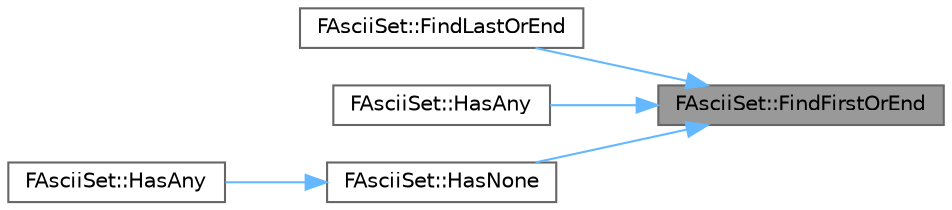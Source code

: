 digraph "FAsciiSet::FindFirstOrEnd"
{
 // INTERACTIVE_SVG=YES
 // LATEX_PDF_SIZE
  bgcolor="transparent";
  edge [fontname=Helvetica,fontsize=10,labelfontname=Helvetica,labelfontsize=10];
  node [fontname=Helvetica,fontsize=10,shape=box,height=0.2,width=0.4];
  rankdir="RL";
  Node1 [id="Node000001",label="FAsciiSet::FindFirstOrEnd",height=0.2,width=0.4,color="gray40", fillcolor="grey60", style="filled", fontcolor="black",tooltip="Find first character of string inside set or end pointer."];
  Node1 -> Node2 [id="edge1_Node000001_Node000002",dir="back",color="steelblue1",style="solid",tooltip=" "];
  Node2 [id="Node000002",label="FAsciiSet::FindLastOrEnd",height=0.2,width=0.4,color="grey40", fillcolor="white", style="filled",URL="$d4/d0e/classFAsciiSet.html#a06691021f517af8cc8bd43435071fec4",tooltip="Find last character of string inside set or end pointer."];
  Node1 -> Node3 [id="edge2_Node000001_Node000003",dir="back",color="steelblue1",style="solid",tooltip=" "];
  Node3 [id="Node000003",label="FAsciiSet::HasAny",height=0.2,width=0.4,color="grey40", fillcolor="white", style="filled",URL="$d4/d0e/classFAsciiSet.html#ad0c96ed38c52787aca3d729e4b6a1ce7",tooltip="Test if string contains any character in set."];
  Node1 -> Node4 [id="edge3_Node000001_Node000004",dir="back",color="steelblue1",style="solid",tooltip=" "];
  Node4 [id="Node000004",label="FAsciiSet::HasNone",height=0.2,width=0.4,color="grey40", fillcolor="white", style="filled",URL="$d4/d0e/classFAsciiSet.html#a05b48fd37e68b9fb16d86f7628307850",tooltip="Test if string contains no character in set."];
  Node4 -> Node5 [id="edge4_Node000004_Node000005",dir="back",color="steelblue1",style="solid",tooltip=" "];
  Node5 [id="Node000005",label="FAsciiSet::HasAny",height=0.2,width=0.4,color="grey40", fillcolor="white", style="filled",URL="$d4/d0e/classFAsciiSet.html#a3943b363110a8febec4b515196b86dac",tooltip="Test if string contains any character in set."];
}
